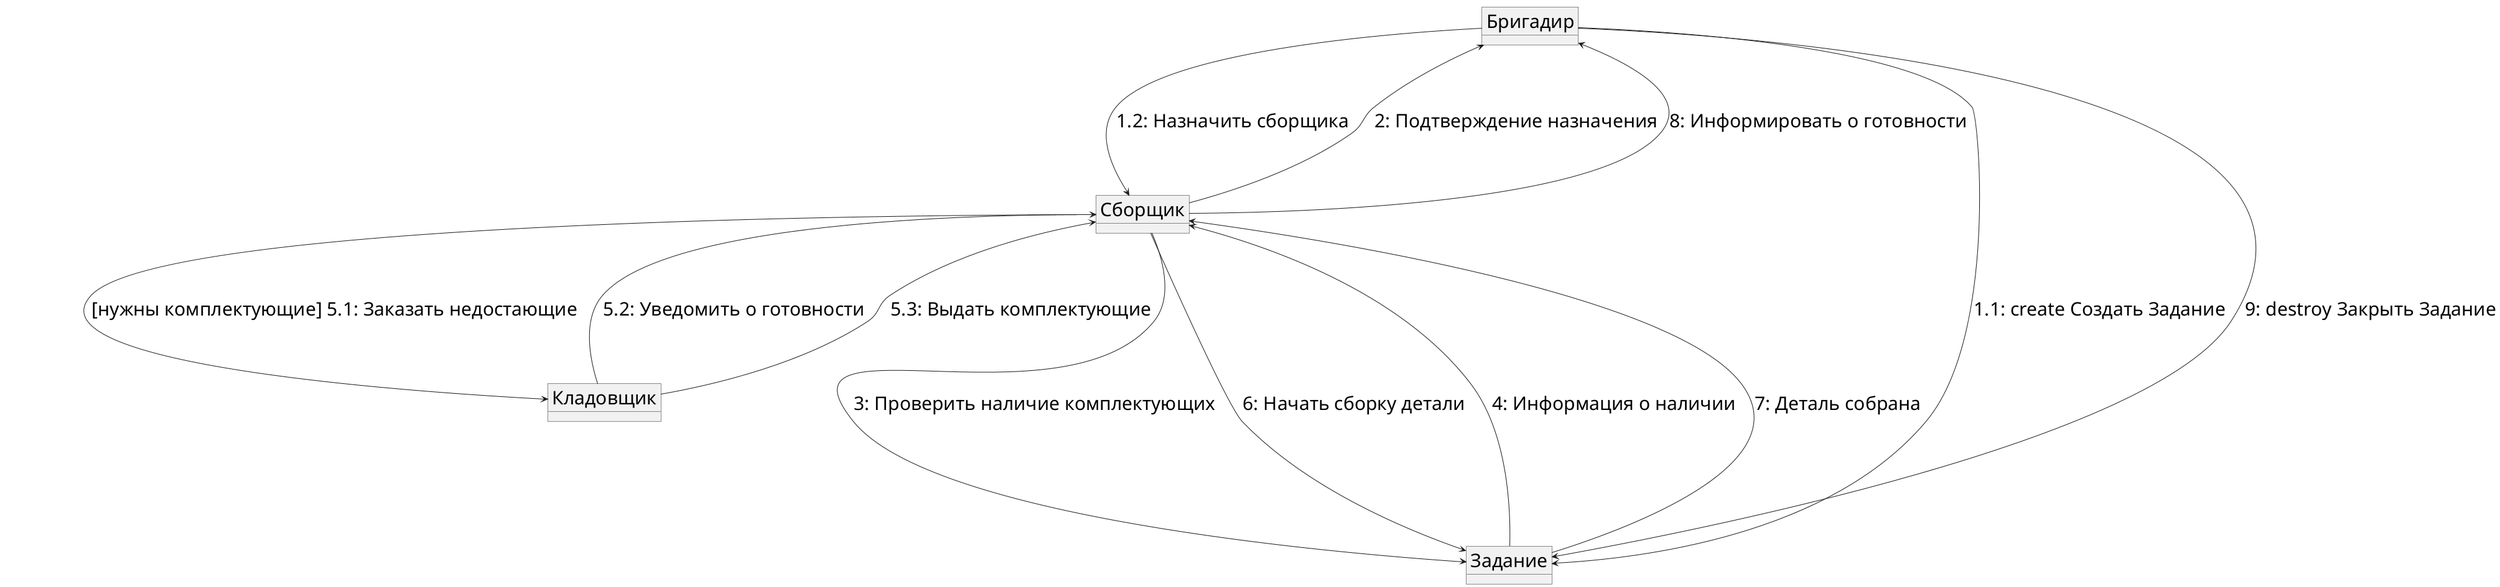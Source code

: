 @startuml
'!theme amiga
'!pragma layout smetana

skinparam ranksep 200
'top to bottom direction
'skinparam padding 20
skinparam DefaultFontSize 30
'skinparam ArrowFontSize 30

object Бригадир
object Сборщик
object Кладовщик
object Задание

Бригадир -[hidden]-> Сборщик
Сборщик -[hidden]-> Кладовщик
Кладовщик -[hidden]-> Задание

'== Создание и выполнение заказа ==

Бригадир --> Задание : 1.1: create Создать Задание
Бригадир --> Сборщик : 1.2: Назначить сборщика
Сборщик --> Бригадир : 2: Подтверждение назначения
Сборщик --> Задание : 3: Проверить наличие комплектующих
Задание --> Сборщик : 4: Информация о наличии

Сборщик --> Кладовщик : [нужны комплектующие] 5.1: Заказать недостающие
Кладовщик --> Сборщик : 5.2: Уведомить о готовности
Кладовщик --> Сборщик : 5.3: Выдать комплектующие

Сборщик --> Задание : 6: Начать сборку детали
Задание --> Сборщик : 7: Деталь собрана
Сборщик --> Бригадир : 8: Информировать о готовности
Бригадир --> Задание : 9: destroy Закрыть Задание
@enduml
